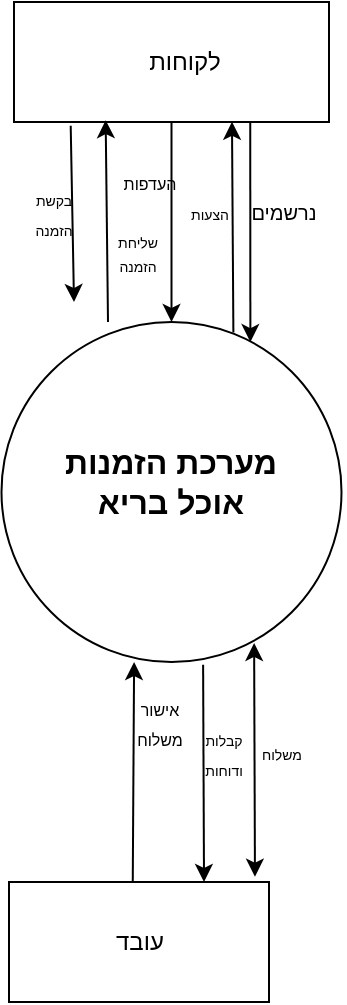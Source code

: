 <mxfile version="26.0.5">
  <diagram name="Page-1" id="uwxhVBQ8Uu2J-7rZ4Y4K">
    <mxGraphModel dx="531" dy="267" grid="1" gridSize="10" guides="1" tooltips="1" connect="1" arrows="1" fold="1" page="1" pageScale="1" pageWidth="850" pageHeight="1100" math="0" shadow="0">
      <root>
        <mxCell id="0" />
        <mxCell id="1" parent="0" />
        <mxCell id="mpNihfgeMRPzyipiXMCh-1" value="" style="ellipse;whiteSpace=wrap;html=1;aspect=fixed;" parent="1" vertex="1">
          <mxGeometry x="313.75" y="200" width="170" height="170" as="geometry" />
        </mxCell>
        <mxCell id="mpNihfgeMRPzyipiXMCh-2" value="מערכת הזמנות אוכל בריא" style="text;html=1;align=center;verticalAlign=middle;whiteSpace=wrap;rounded=0;fontStyle=1;fontSize=16;" parent="1" vertex="1">
          <mxGeometry x="341.25" y="250" width="115" height="60" as="geometry" />
        </mxCell>
        <mxCell id="mpNihfgeMRPzyipiXMCh-3" value="" style="rounded=0;whiteSpace=wrap;html=1;" parent="1" vertex="1">
          <mxGeometry x="320" y="40" width="157.5" height="60" as="geometry" />
        </mxCell>
        <mxCell id="mpNihfgeMRPzyipiXMCh-4" value="לקוחות" style="text;html=1;align=center;verticalAlign=middle;whiteSpace=wrap;rounded=0;" parent="1" vertex="1">
          <mxGeometry x="362.5" y="52.5" width="85" height="35" as="geometry" />
        </mxCell>
        <mxCell id="mpNihfgeMRPzyipiXMCh-5" value="" style="endArrow=classic;html=1;rounded=0;entryX=0.291;entryY=0.985;entryDx=0;entryDy=0;entryPerimeter=0;" parent="1" target="mpNihfgeMRPzyipiXMCh-3" edge="1">
          <mxGeometry width="50" height="50" relative="1" as="geometry">
            <mxPoint x="367" y="200" as="sourcePoint" />
            <mxPoint x="450" y="250" as="targetPoint" />
          </mxGeometry>
        </mxCell>
        <mxCell id="mpNihfgeMRPzyipiXMCh-6" value="" style="endArrow=classic;html=1;rounded=0;exitX=0.75;exitY=1;exitDx=0;exitDy=0;entryX=0.732;entryY=0.059;entryDx=0;entryDy=0;entryPerimeter=0;" parent="1" source="mpNihfgeMRPzyipiXMCh-3" target="mpNihfgeMRPzyipiXMCh-1" edge="1">
          <mxGeometry width="50" height="50" relative="1" as="geometry">
            <mxPoint x="390" y="240" as="sourcePoint" />
            <mxPoint x="440" y="190" as="targetPoint" />
          </mxGeometry>
        </mxCell>
        <mxCell id="mpNihfgeMRPzyipiXMCh-7" value="נרשמים" style="text;html=1;align=center;verticalAlign=middle;whiteSpace=wrap;rounded=0;fontSize=10;" parent="1" vertex="1">
          <mxGeometry x="425" y="130" width="60" height="30" as="geometry" />
        </mxCell>
        <mxCell id="mpNihfgeMRPzyipiXMCh-8" value="&lt;font style=&quot;font-size: 7px;&quot;&gt;שליחת הזמנה&lt;/font&gt;" style="text;html=1;align=center;verticalAlign=middle;whiteSpace=wrap;rounded=0;fontSize=10;" parent="1" vertex="1">
          <mxGeometry x="367.5" y="160" width="27.5" height="10" as="geometry" />
        </mxCell>
        <mxCell id="mpNihfgeMRPzyipiXMCh-9" value="" style="rounded=0;whiteSpace=wrap;html=1;" parent="1" vertex="1">
          <mxGeometry x="317.5" y="480" width="130" height="60" as="geometry" />
        </mxCell>
        <mxCell id="mpNihfgeMRPzyipiXMCh-10" value="עובד" style="text;html=1;align=center;verticalAlign=middle;whiteSpace=wrap;rounded=0;" parent="1" vertex="1">
          <mxGeometry x="352.5" y="495" width="60" height="30" as="geometry" />
        </mxCell>
        <mxCell id="mpNihfgeMRPzyipiXMCh-11" value="" style="endArrow=classic;html=1;rounded=0;entryX=0.692;entryY=0.998;entryDx=0;entryDy=0;entryPerimeter=0;exitX=0.682;exitY=0.031;exitDx=0;exitDy=0;exitPerimeter=0;" parent="1" source="mpNihfgeMRPzyipiXMCh-1" target="mpNihfgeMRPzyipiXMCh-3" edge="1">
          <mxGeometry width="50" height="50" relative="1" as="geometry">
            <mxPoint x="390" y="220" as="sourcePoint" />
            <mxPoint x="440" y="170" as="targetPoint" />
          </mxGeometry>
        </mxCell>
        <mxCell id="mpNihfgeMRPzyipiXMCh-12" value="&lt;font style=&quot;font-size: 7px;&quot;&gt;הצעות&lt;/font&gt;" style="text;html=1;align=center;verticalAlign=middle;whiteSpace=wrap;rounded=0;" parent="1" vertex="1">
          <mxGeometry x="387.5" y="130" width="60" height="30" as="geometry" />
        </mxCell>
        <mxCell id="mpNihfgeMRPzyipiXMCh-13" value="" style="endArrow=classic;html=1;rounded=0;exitX=0.5;exitY=1;exitDx=0;exitDy=0;entryX=0.5;entryY=0;entryDx=0;entryDy=0;" parent="1" source="mpNihfgeMRPzyipiXMCh-3" target="mpNihfgeMRPzyipiXMCh-1" edge="1">
          <mxGeometry width="50" height="50" relative="1" as="geometry">
            <mxPoint x="390" y="220" as="sourcePoint" />
            <mxPoint x="440" y="170" as="targetPoint" />
          </mxGeometry>
        </mxCell>
        <mxCell id="mpNihfgeMRPzyipiXMCh-14" value="&lt;font style=&quot;font-size: 8px;&quot;&gt;העדפות&lt;/font&gt;" style="text;html=1;align=center;verticalAlign=middle;whiteSpace=wrap;rounded=0;" parent="1" vertex="1">
          <mxGeometry x="367.5" y="120" width="40" height="20" as="geometry" />
        </mxCell>
        <mxCell id="mpNihfgeMRPzyipiXMCh-15" value="" style="endArrow=classic;html=1;rounded=0;exitX=0.18;exitY=1.031;exitDx=0;exitDy=0;exitPerimeter=0;" parent="1" source="mpNihfgeMRPzyipiXMCh-3" edge="1">
          <mxGeometry width="50" height="50" relative="1" as="geometry">
            <mxPoint x="380" y="210" as="sourcePoint" />
            <mxPoint x="350" y="190" as="targetPoint" />
          </mxGeometry>
        </mxCell>
        <mxCell id="mpNihfgeMRPzyipiXMCh-18" value="&lt;span style=&quot;font-size: 7px;&quot;&gt;בקשת הזמנה&lt;/span&gt;" style="text;html=1;align=center;verticalAlign=middle;whiteSpace=wrap;rounded=0;" parent="1" vertex="1">
          <mxGeometry x="330" y="135" width="20" height="20" as="geometry" />
        </mxCell>
        <mxCell id="mpNihfgeMRPzyipiXMCh-19" value="" style="endArrow=classic;startArrow=classic;html=1;rounded=0;entryX=0.743;entryY=0.944;entryDx=0;entryDy=0;entryPerimeter=0;exitX=0.946;exitY=-0.044;exitDx=0;exitDy=0;exitPerimeter=0;" parent="1" source="mpNihfgeMRPzyipiXMCh-9" target="mpNihfgeMRPzyipiXMCh-1" edge="1">
          <mxGeometry width="50" height="50" relative="1" as="geometry">
            <mxPoint x="480" y="470" as="sourcePoint" />
            <mxPoint x="530" y="420" as="targetPoint" />
          </mxGeometry>
        </mxCell>
        <mxCell id="mpNihfgeMRPzyipiXMCh-20" value="&lt;font style=&quot;font-size: 7px;&quot;&gt;משלוח&lt;/font&gt;" style="text;html=1;align=center;verticalAlign=middle;whiteSpace=wrap;rounded=0;" parent="1" vertex="1">
          <mxGeometry x="423.75" y="400" width="60" height="30" as="geometry" />
        </mxCell>
        <mxCell id="mpNihfgeMRPzyipiXMCh-21" value="" style="endArrow=classic;html=1;rounded=0;entryX=0.39;entryY=1;entryDx=0;entryDy=0;entryPerimeter=0;exitX=0.476;exitY=0.007;exitDx=0;exitDy=0;exitPerimeter=0;" parent="1" source="mpNihfgeMRPzyipiXMCh-9" target="mpNihfgeMRPzyipiXMCh-1" edge="1">
          <mxGeometry width="50" height="50" relative="1" as="geometry">
            <mxPoint x="380" y="450" as="sourcePoint" />
            <mxPoint x="430" y="400" as="targetPoint" />
          </mxGeometry>
        </mxCell>
        <mxCell id="mpNihfgeMRPzyipiXMCh-22" value="&lt;span style=&quot;font-size: 8px;&quot;&gt;אישור משלוח&lt;/span&gt;" style="text;html=1;align=center;verticalAlign=middle;whiteSpace=wrap;rounded=0;" parent="1" vertex="1">
          <mxGeometry x="372.5" y="390" width="40" height="20" as="geometry" />
        </mxCell>
        <mxCell id="New3MtXaYE6I1kHq0w8m-1" value="" style="endArrow=classic;html=1;rounded=0;exitX=0.593;exitY=1.008;exitDx=0;exitDy=0;exitPerimeter=0;entryX=0.75;entryY=0;entryDx=0;entryDy=0;" edge="1" parent="1" source="mpNihfgeMRPzyipiXMCh-1" target="mpNihfgeMRPzyipiXMCh-9">
          <mxGeometry width="50" height="50" relative="1" as="geometry">
            <mxPoint x="400" y="460" as="sourcePoint" />
            <mxPoint x="450" y="410" as="targetPoint" />
          </mxGeometry>
        </mxCell>
        <mxCell id="New3MtXaYE6I1kHq0w8m-2" value="&lt;font style=&quot;font-size: 7px;&quot;&gt;קבלות ודוחות&lt;/font&gt;" style="text;html=1;align=center;verticalAlign=middle;whiteSpace=wrap;rounded=0;" vertex="1" parent="1">
          <mxGeometry x="415" y="400" width="20" height="30" as="geometry" />
        </mxCell>
      </root>
    </mxGraphModel>
  </diagram>
</mxfile>
